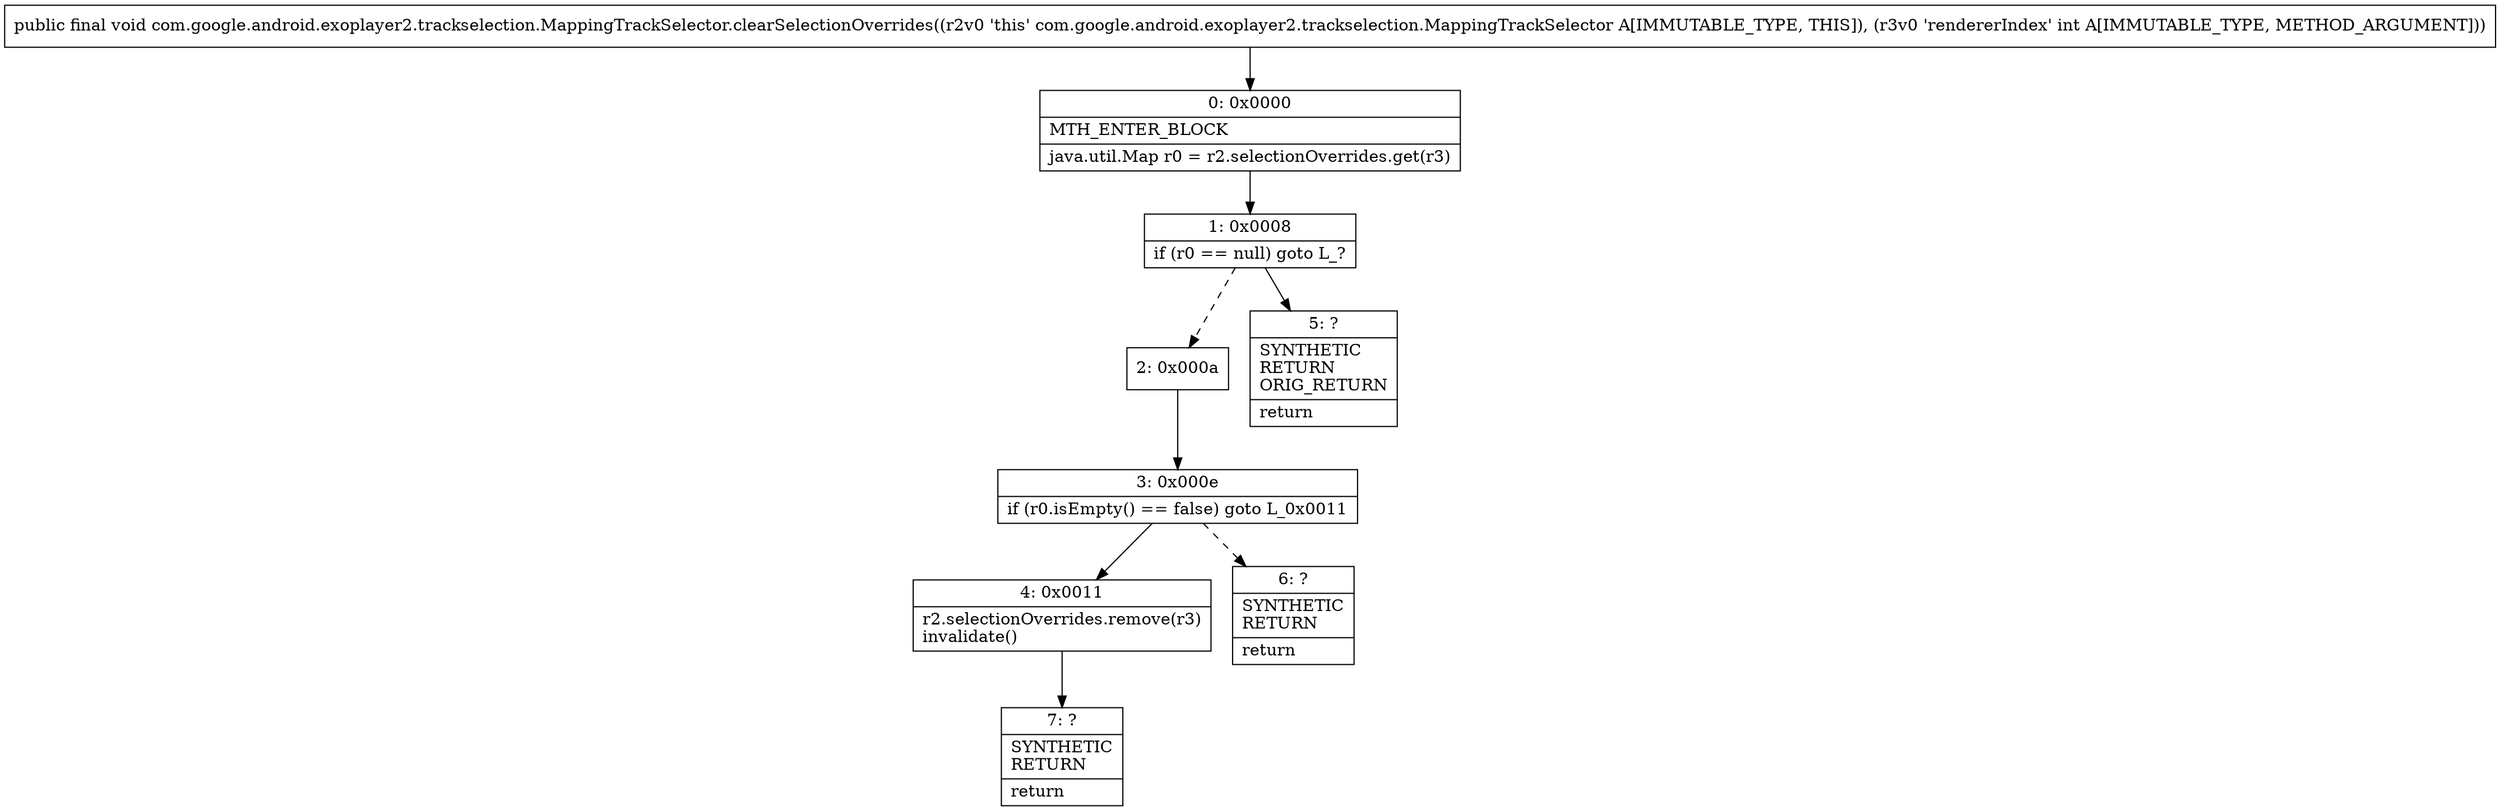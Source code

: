 digraph "CFG forcom.google.android.exoplayer2.trackselection.MappingTrackSelector.clearSelectionOverrides(I)V" {
Node_0 [shape=record,label="{0\:\ 0x0000|MTH_ENTER_BLOCK\l|java.util.Map r0 = r2.selectionOverrides.get(r3)\l}"];
Node_1 [shape=record,label="{1\:\ 0x0008|if (r0 == null) goto L_?\l}"];
Node_2 [shape=record,label="{2\:\ 0x000a}"];
Node_3 [shape=record,label="{3\:\ 0x000e|if (r0.isEmpty() == false) goto L_0x0011\l}"];
Node_4 [shape=record,label="{4\:\ 0x0011|r2.selectionOverrides.remove(r3)\linvalidate()\l}"];
Node_5 [shape=record,label="{5\:\ ?|SYNTHETIC\lRETURN\lORIG_RETURN\l|return\l}"];
Node_6 [shape=record,label="{6\:\ ?|SYNTHETIC\lRETURN\l|return\l}"];
Node_7 [shape=record,label="{7\:\ ?|SYNTHETIC\lRETURN\l|return\l}"];
MethodNode[shape=record,label="{public final void com.google.android.exoplayer2.trackselection.MappingTrackSelector.clearSelectionOverrides((r2v0 'this' com.google.android.exoplayer2.trackselection.MappingTrackSelector A[IMMUTABLE_TYPE, THIS]), (r3v0 'rendererIndex' int A[IMMUTABLE_TYPE, METHOD_ARGUMENT])) }"];
MethodNode -> Node_0;
Node_0 -> Node_1;
Node_1 -> Node_2[style=dashed];
Node_1 -> Node_5;
Node_2 -> Node_3;
Node_3 -> Node_4;
Node_3 -> Node_6[style=dashed];
Node_4 -> Node_7;
}

